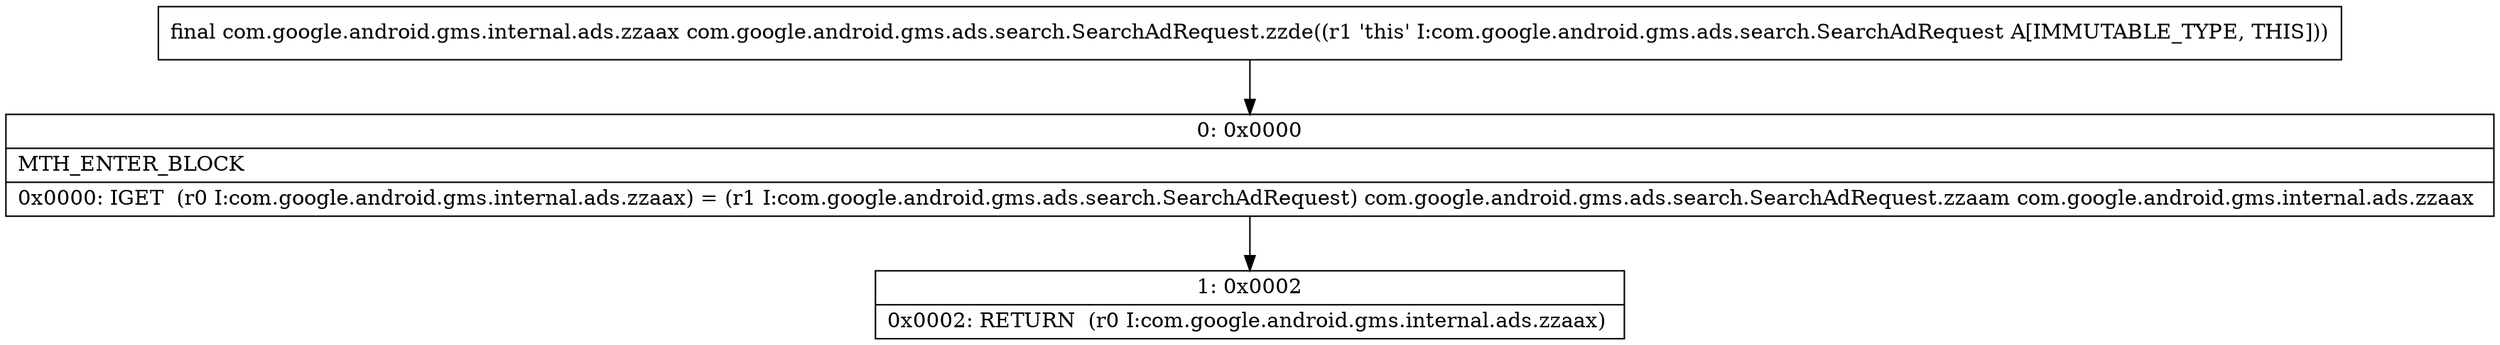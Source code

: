 digraph "CFG forcom.google.android.gms.ads.search.SearchAdRequest.zzde()Lcom\/google\/android\/gms\/internal\/ads\/zzaax;" {
Node_0 [shape=record,label="{0\:\ 0x0000|MTH_ENTER_BLOCK\l|0x0000: IGET  (r0 I:com.google.android.gms.internal.ads.zzaax) = (r1 I:com.google.android.gms.ads.search.SearchAdRequest) com.google.android.gms.ads.search.SearchAdRequest.zzaam com.google.android.gms.internal.ads.zzaax \l}"];
Node_1 [shape=record,label="{1\:\ 0x0002|0x0002: RETURN  (r0 I:com.google.android.gms.internal.ads.zzaax) \l}"];
MethodNode[shape=record,label="{final com.google.android.gms.internal.ads.zzaax com.google.android.gms.ads.search.SearchAdRequest.zzde((r1 'this' I:com.google.android.gms.ads.search.SearchAdRequest A[IMMUTABLE_TYPE, THIS])) }"];
MethodNode -> Node_0;
Node_0 -> Node_1;
}

